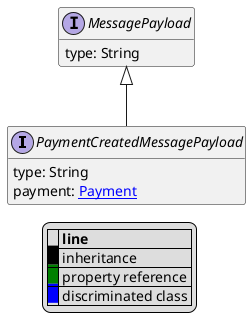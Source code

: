 @startuml

hide empty fields
hide empty methods
legend
|= |= line |
|<back:black>   </back>| inheritance |
|<back:green>   </back>| property reference |
|<back:blue>   </back>| discriminated class |
endlegend
interface PaymentCreatedMessagePayload [[PaymentCreatedMessagePayload.svg]] extends MessagePayload {
    type: String
    payment: [[Payment.svg Payment]]
}
interface MessagePayload [[MessagePayload.svg]]  {
    type: String
}





@enduml
